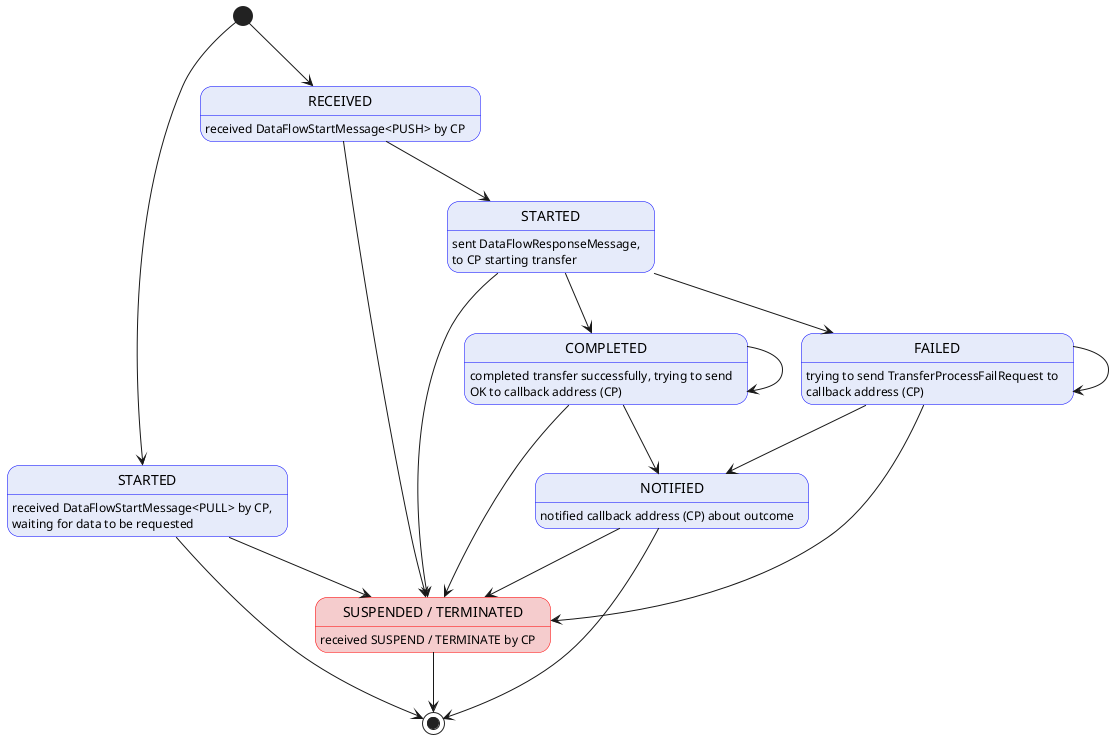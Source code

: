 '
'  Copyright (c) 2024 Fraunhofer Institute for Software and Systems Engineering ISST
'
'  This program and the accompanying materials are made available under the
'  terms of the Apache License, Version 2.0 which is available at
'  https://www.apache.org/licenses/LICENSE-2.0
'
'  SPDX-License-Identifier: Apache-2.0
'
'  Contributors:
'      Florian Zimmer - Initial Version
'

@startuml

skinparam WrapWidth 270

state "STARTED" as started_push #e6ebfa;line:blue
started_push: sent DataFlowResponseMessage, \nto CP starting transfer

state "STARTED" as started_pull #e6ebfa;line:blue
started_pull: received DataFlowStartMessage<PULL> by CP, waiting for data to be requested

state "RECEIVED" as received #e6ebfa;line:blue
received : received DataFlowStartMessage<PUSH> by CP

state "COMPLETED" as completed #e6ebfa;line:blue
completed: completed transfer successfully, trying to send OK to callback address (CP)

state "NOTIFIED" as notified #e6ebfa;line:blue
notified : notified callback address (CP) about outcome

state "FAILED" as failed #e6ebfa;line:blue
failed : trying to send TransferProcessFailRequest to callback address (CP)

state "SUSPENDED / TERMINATED" as suspended #f5cccd;line:red
suspended : received SUSPEND / TERMINATE by CP

[*] --> received
received --> started_push

started_push --> failed
started_push --> completed

failed --> failed
failed --> notified

completed --> completed
completed --> notified

notified --> [*]

[*] --> started_pull
started_pull --> [*]

received --> suspended
started_push --> suspended
started_pull --> suspended
failed --> suspended
completed --> suspended
notified --> suspended
suspended --> [*]

@enduml
